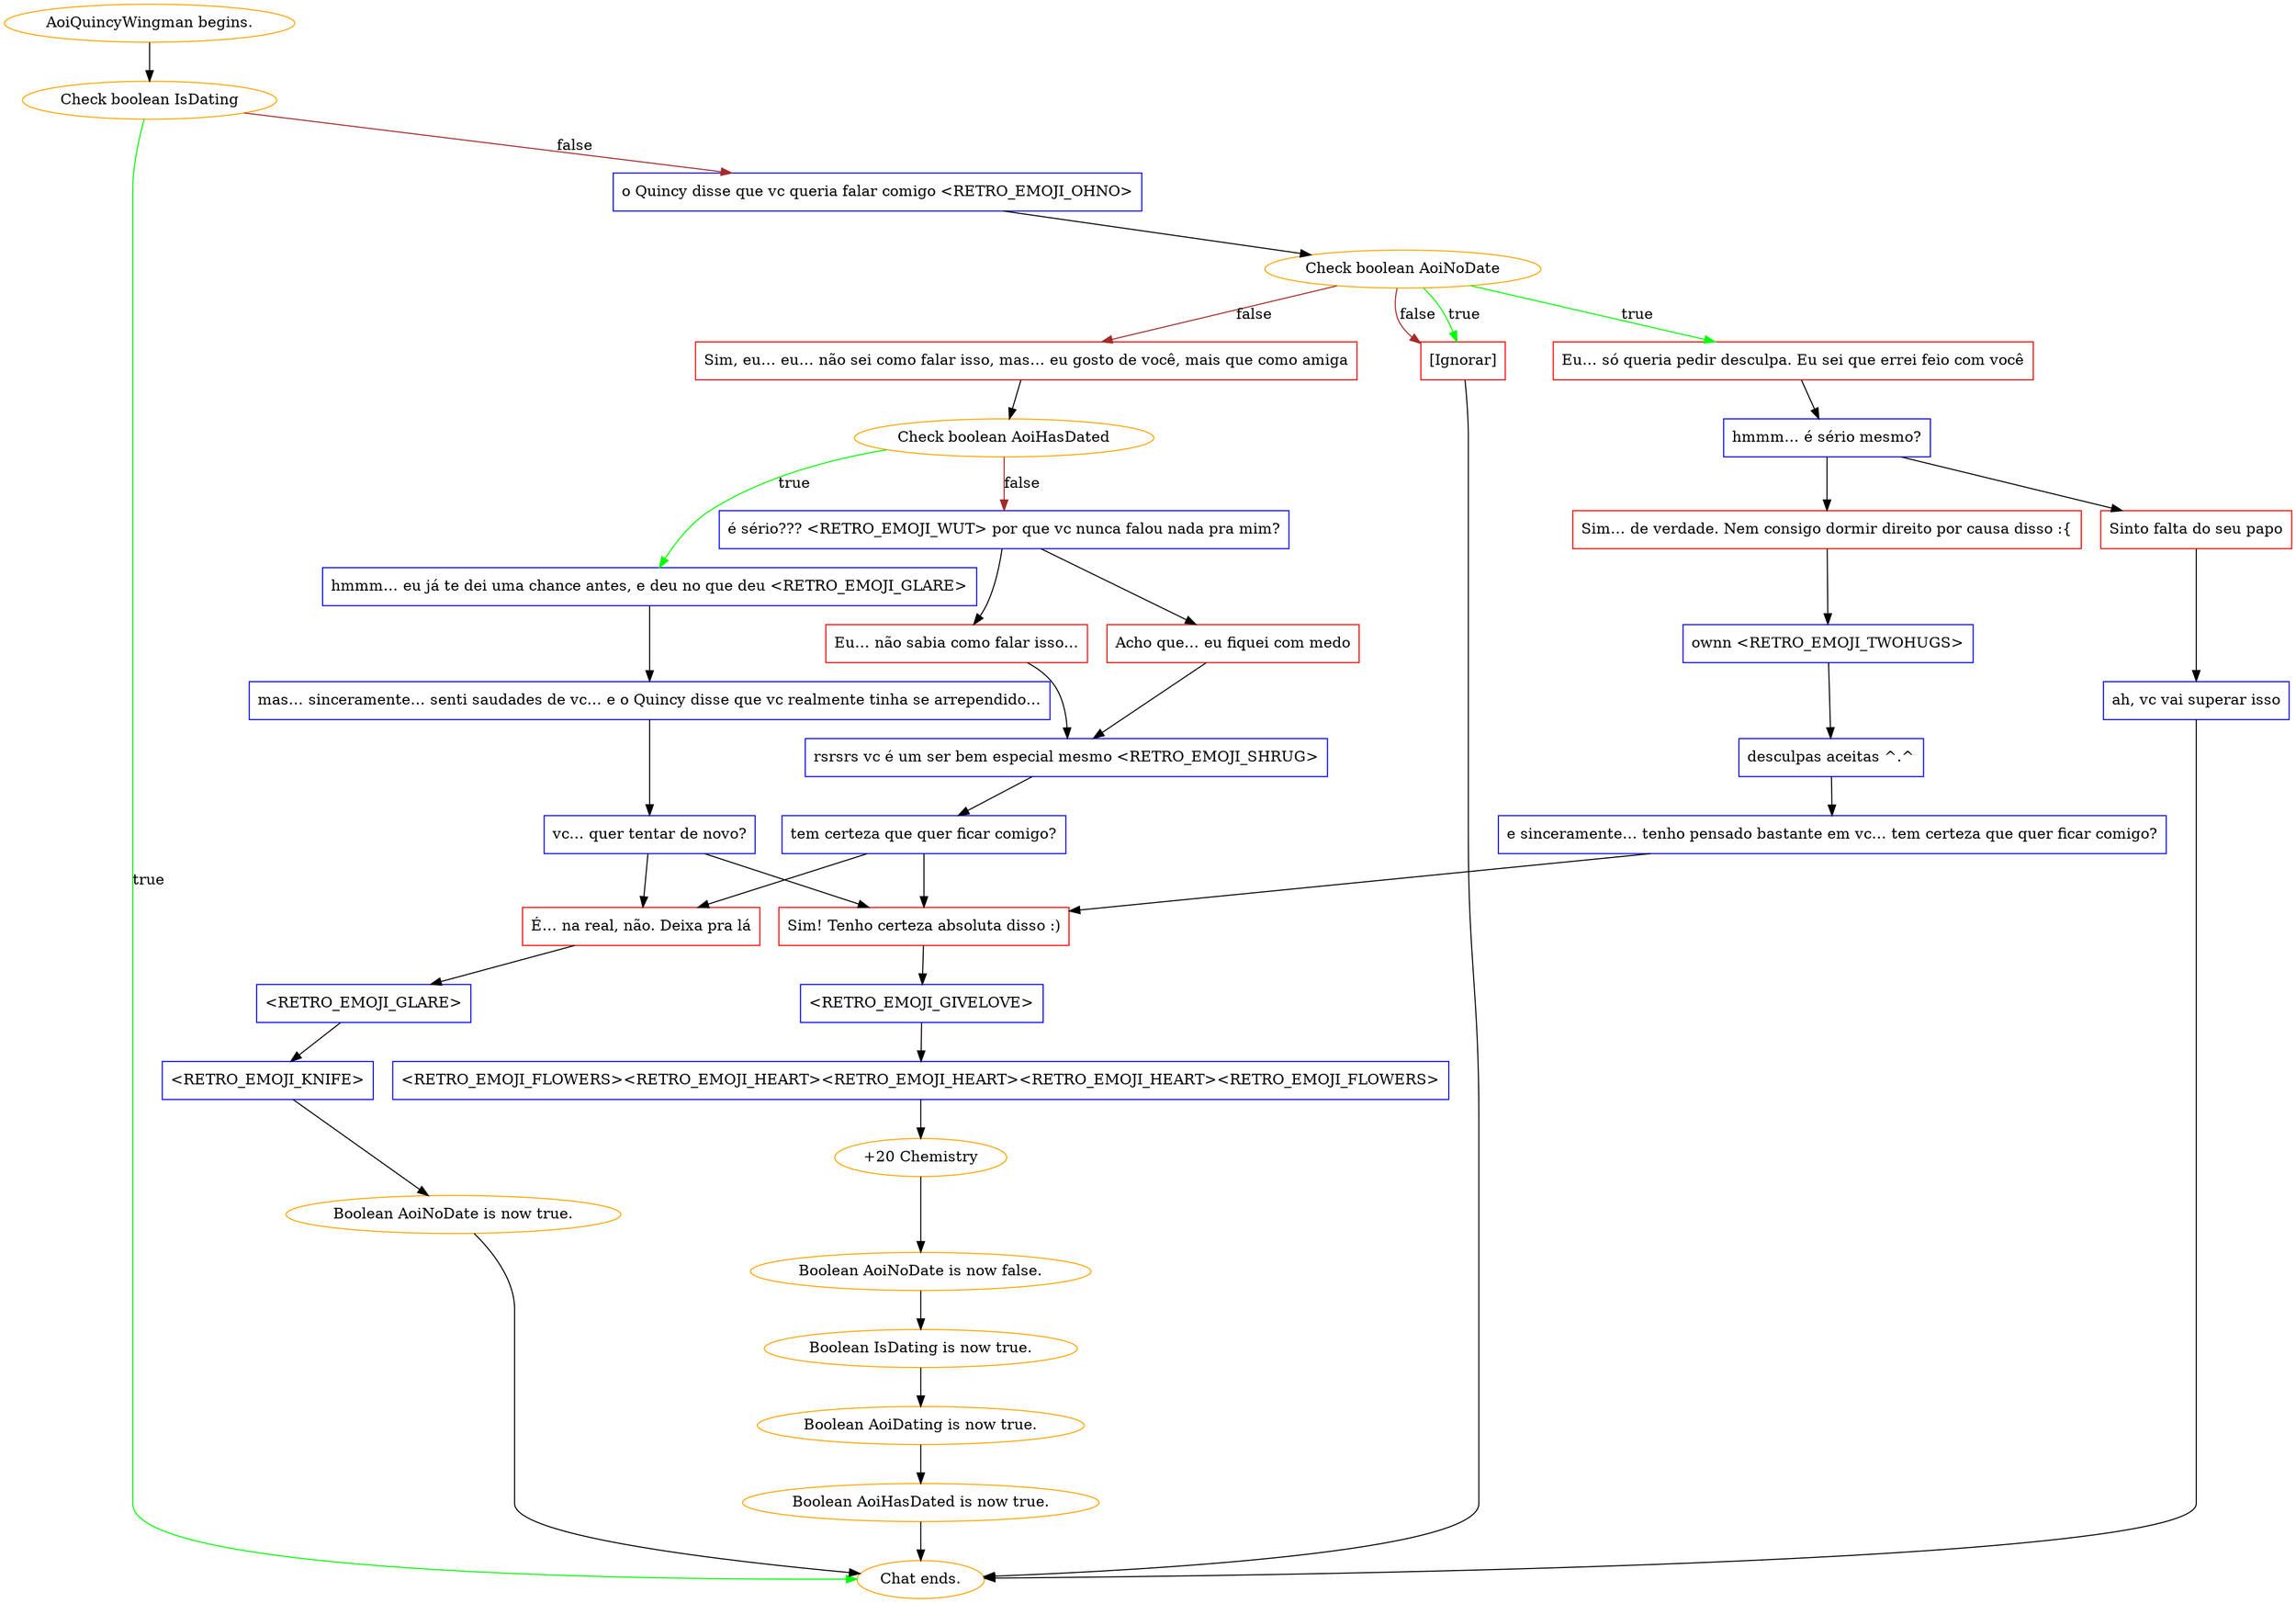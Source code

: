 digraph {
	"AoiQuincyWingman begins." [color=orange];
		"AoiQuincyWingman begins." -> j4275867195;
	j4275867195 [label="Check boolean IsDating",color=orange];
		j4275867195 -> "Chat ends." [label=true,color=green];
		j4275867195 -> j2383898306 [label=false,color=brown];
	"Chat ends." [color=orange];
	j2383898306 [label="o Quincy disse que vc queria falar comigo <RETRO_EMOJI_OHNO>",shape=box,color=blue];
		j2383898306 -> j1671287374;
	j1671287374 [label="Check boolean AoiNoDate",color=orange];
		j1671287374 -> j261168392 [label=true,color=green];
		j1671287374 -> j984287941 [label=true,color=green];
		j1671287374 -> j326750728 [label=false,color=brown];
		j1671287374 -> j984287941 [label=false,color=brown];
	j261168392 [label="Eu… só queria pedir desculpa. Eu sei que errei feio com você",shape=box,color=red];
		j261168392 -> j2638772221;
	j984287941 [label="[Ignorar]",shape=box,color=red];
		j984287941 -> "Chat ends.";
	j326750728 [label="Sim, eu… eu… não sei como falar isso, mas… eu gosto de você, mais que como amiga",shape=box,color=red];
		j326750728 -> j706442450;
	j2638772221 [label="hmmm… é sério mesmo?",shape=box,color=blue];
		j2638772221 -> j2383760968;
		j2638772221 -> j3583900154;
	j706442450 [label="Check boolean AoiHasDated",color=orange];
		j706442450 -> j973319518 [label=true,color=green];
		j706442450 -> j2932569997 [label=false,color=brown];
	j2383760968 [label="Sinto falta do seu papo",shape=box,color=red];
		j2383760968 -> j3499775167;
	j3583900154 [label="Sim… de verdade. Nem consigo dormir direito por causa disso :{",shape=box,color=red];
		j3583900154 -> j2797814260;
	j973319518 [label="hmmm… eu já te dei uma chance antes, e deu no que deu <RETRO_EMOJI_GLARE>",shape=box,color=blue];
		j973319518 -> j252180572;
	j2932569997 [label="é sério??? <RETRO_EMOJI_WUT> por que vc nunca falou nada pra mim?",shape=box,color=blue];
		j2932569997 -> j1136610520;
		j2932569997 -> j1760139794;
	j3499775167 [label="ah, vc vai superar isso",shape=box,color=blue];
		j3499775167 -> "Chat ends.";
	j2797814260 [label="ownn <RETRO_EMOJI_TWOHUGS>",shape=box,color=blue];
		j2797814260 -> j2731960520;
	j252180572 [label="mas… sinceramente… senti saudades de vc… e o Quincy disse que vc realmente tinha se arrependido…",shape=box,color=blue];
		j252180572 -> j1178400071;
	j1136610520 [label="Eu… não sabia como falar isso…",shape=box,color=red];
		j1136610520 -> j3923517713;
	j1760139794 [label="Acho que… eu fiquei com medo",shape=box,color=red];
		j1760139794 -> j3923517713;
	j2731960520 [label="desculpas aceitas ^.^",shape=box,color=blue];
		j2731960520 -> j2608807714;
	j1178400071 [label="vc… quer tentar de novo?",shape=box,color=blue];
		j1178400071 -> j90186310;
		j1178400071 -> j2460174327;
	j3923517713 [label="rsrsrs vc é um ser bem especial mesmo <RETRO_EMOJI_SHRUG>",shape=box,color=blue];
		j3923517713 -> j2993994997;
	j2608807714 [label="e sinceramente… tenho pensado bastante em vc… tem certeza que quer ficar comigo?",shape=box,color=blue];
		j2608807714 -> j2460174327;
	j90186310 [label="É… na real, não. Deixa pra lá",shape=box,color=red];
		j90186310 -> j3352843875;
	j2460174327 [label="Sim! Tenho certeza absoluta disso :)",shape=box,color=red];
		j2460174327 -> j3886539754;
	j2993994997 [label="tem certeza que quer ficar comigo?",shape=box,color=blue];
		j2993994997 -> j90186310;
		j2993994997 -> j2460174327;
	j3352843875 [label="<RETRO_EMOJI_GLARE>",shape=box,color=blue];
		j3352843875 -> j2157777942;
	j3886539754 [label="<RETRO_EMOJI_GIVELOVE>",shape=box,color=blue];
		j3886539754 -> j3987177565;
	j2157777942 [label="<RETRO_EMOJI_KNIFE>",shape=box,color=blue];
		j2157777942 -> j4121660697;
	j3987177565 [label="<RETRO_EMOJI_FLOWERS><RETRO_EMOJI_HEART><RETRO_EMOJI_HEART><RETRO_EMOJI_HEART><RETRO_EMOJI_FLOWERS>",shape=box,color=blue];
		j3987177565 -> j4188135732;
	j4121660697 [label="Boolean AoiNoDate is now true.",color=orange];
		j4121660697 -> "Chat ends.";
	j4188135732 [label="+20 Chemistry",color=orange];
		j4188135732 -> j3778535093;
	j3778535093 [label="Boolean AoiNoDate is now false.",color=orange];
		j3778535093 -> j823539306;
	j823539306 [label="Boolean IsDating is now true.",color=orange];
		j823539306 -> j3427397763;
	j3427397763 [label="Boolean AoiDating is now true.",color=orange];
		j3427397763 -> j2702152868;
	j2702152868 [label="Boolean AoiHasDated is now true.",color=orange];
		j2702152868 -> "Chat ends.";
}